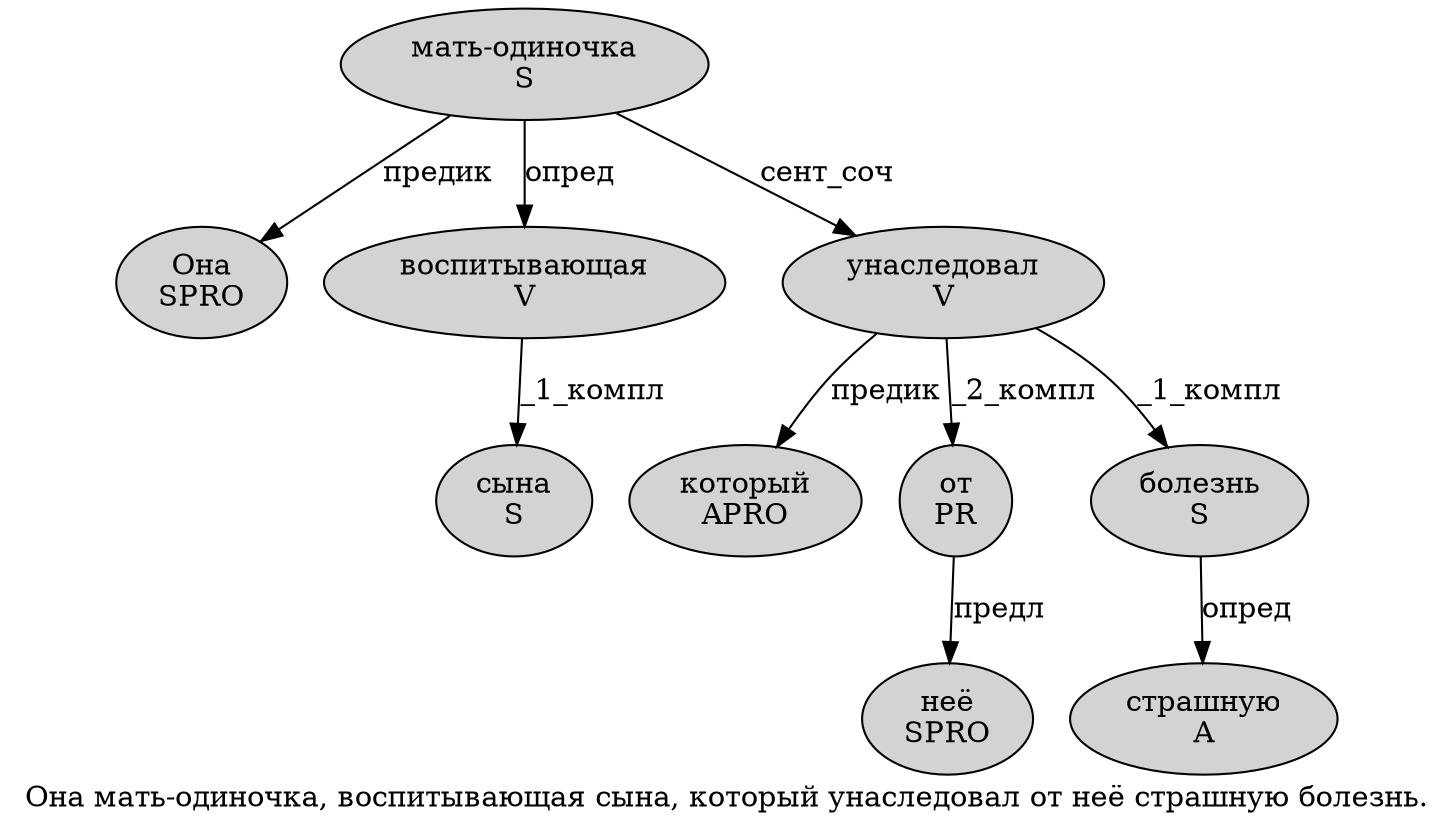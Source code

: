 digraph SENTENCE_229 {
	graph [label="Она мать-одиночка, воспитывающая сына, который унаследовал от неё страшную болезнь."]
	node [style=filled]
		0 [label="Она
SPRO" color="" fillcolor=lightgray penwidth=1 shape=ellipse]
		1 [label="мать-одиночка
S" color="" fillcolor=lightgray penwidth=1 shape=ellipse]
		3 [label="воспитывающая
V" color="" fillcolor=lightgray penwidth=1 shape=ellipse]
		4 [label="сына
S" color="" fillcolor=lightgray penwidth=1 shape=ellipse]
		6 [label="который
APRO" color="" fillcolor=lightgray penwidth=1 shape=ellipse]
		7 [label="унаследовал
V" color="" fillcolor=lightgray penwidth=1 shape=ellipse]
		8 [label="от
PR" color="" fillcolor=lightgray penwidth=1 shape=ellipse]
		9 [label="неё
SPRO" color="" fillcolor=lightgray penwidth=1 shape=ellipse]
		10 [label="страшную
A" color="" fillcolor=lightgray penwidth=1 shape=ellipse]
		11 [label="болезнь
S" color="" fillcolor=lightgray penwidth=1 shape=ellipse]
			1 -> 0 [label="предик"]
			1 -> 3 [label="опред"]
			1 -> 7 [label="сент_соч"]
			3 -> 4 [label="_1_компл"]
			11 -> 10 [label="опред"]
			7 -> 6 [label="предик"]
			7 -> 8 [label="_2_компл"]
			7 -> 11 [label="_1_компл"]
			8 -> 9 [label="предл"]
}